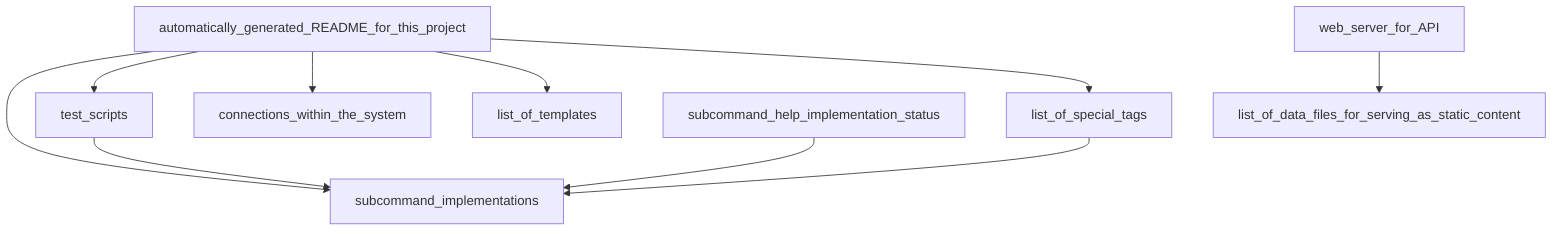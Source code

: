 graph TD;
  test_scripts --> subcommand_implementations;
  automatically_generated_README_for_this_project --> subcommand_implementations;
  automatically_generated_README_for_this_project --> test_scripts;
  automatically_generated_README_for_this_project --> connections_within_the_system;
  automatically_generated_README_for_this_project --> list_of_templates;
  automatically_generated_README_for_this_project --> list_of_special_tags;
  subcommand_help_implementation_status --> subcommand_implementations;
  web_server_for_API --> list_of_data_files_for_serving_as_static_content;
  list_of_special_tags --> subcommand_implementations;